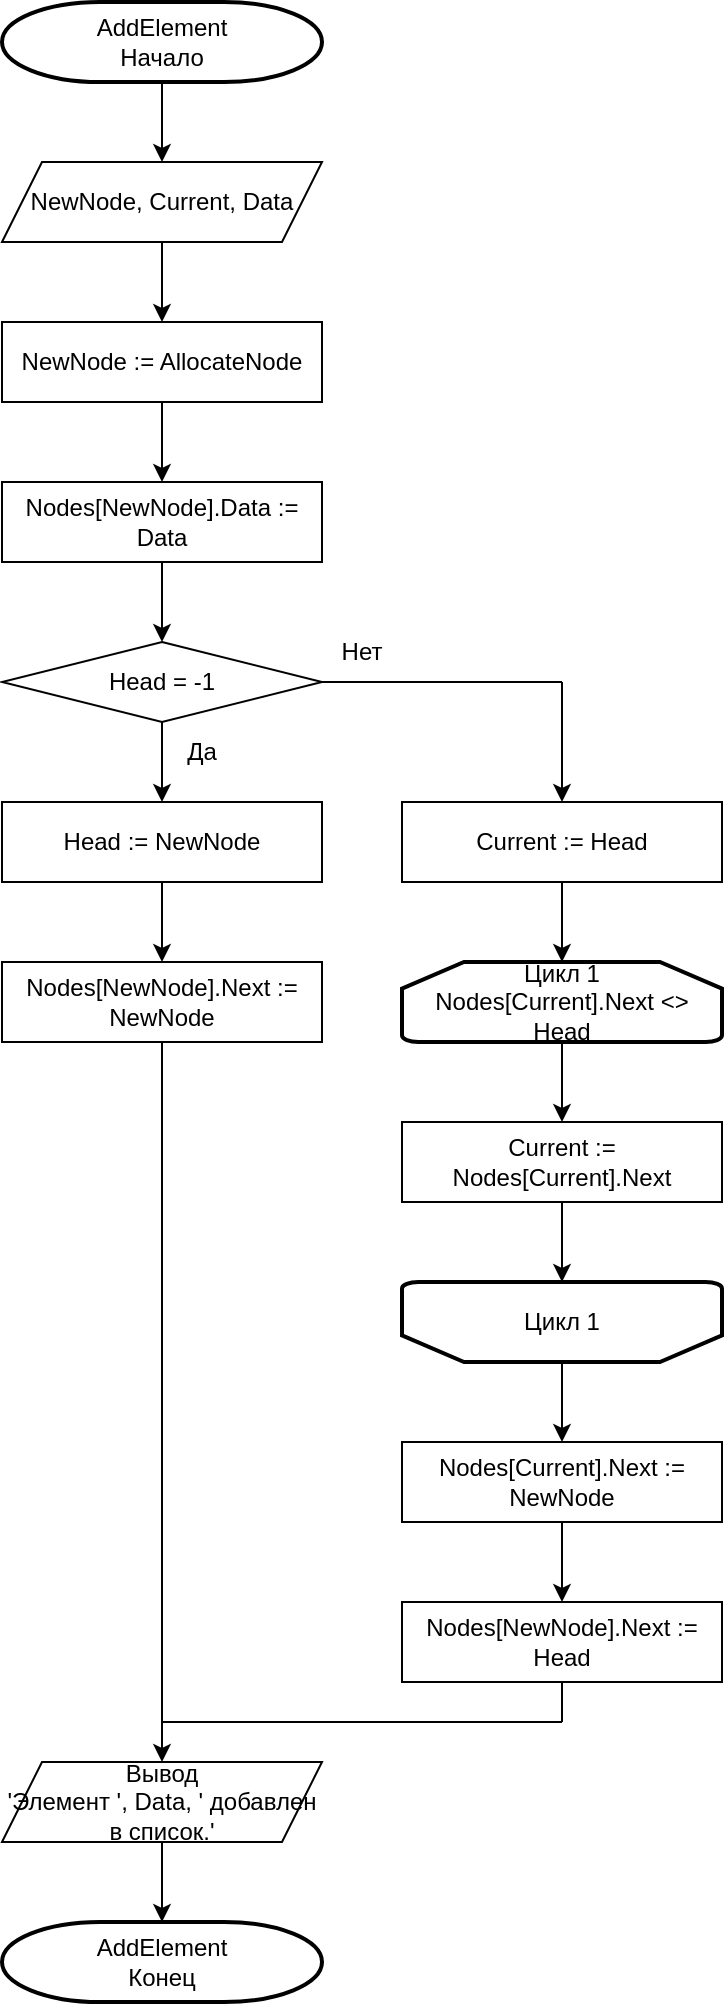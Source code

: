 <mxfile version="26.1.0">
  <diagram id="C5RBs43oDa-KdzZeNtuy" name="Page-1">
    <mxGraphModel dx="664" dy="893" grid="1" gridSize="10" guides="1" tooltips="1" connect="1" arrows="1" fold="1" page="1" pageScale="1" pageWidth="827" pageHeight="1169" math="0" shadow="0">
      <root>
        <mxCell id="WIyWlLk6GJQsqaUBKTNV-0" />
        <mxCell id="WIyWlLk6GJQsqaUBKTNV-1" parent="WIyWlLk6GJQsqaUBKTNV-0" />
        <mxCell id="hK3kiyrO_WpDA3cr3hv8-5" style="edgeStyle=orthogonalEdgeStyle;rounded=0;orthogonalLoop=1;jettySize=auto;html=1;" edge="1" parent="WIyWlLk6GJQsqaUBKTNV-1" source="hK3kiyrO_WpDA3cr3hv8-0" target="hK3kiyrO_WpDA3cr3hv8-4">
          <mxGeometry relative="1" as="geometry" />
        </mxCell>
        <mxCell id="hK3kiyrO_WpDA3cr3hv8-0" value="NewNode, Current, Data" style="shape=parallelogram;perimeter=parallelogramPerimeter;whiteSpace=wrap;html=1;fixedSize=1;" vertex="1" parent="WIyWlLk6GJQsqaUBKTNV-1">
          <mxGeometry x="160" y="160" width="160" height="40" as="geometry" />
        </mxCell>
        <mxCell id="hK3kiyrO_WpDA3cr3hv8-2" style="edgeStyle=orthogonalEdgeStyle;rounded=0;orthogonalLoop=1;jettySize=auto;html=1;entryX=0.5;entryY=0;entryDx=0;entryDy=0;" edge="1" parent="WIyWlLk6GJQsqaUBKTNV-1" source="hK3kiyrO_WpDA3cr3hv8-1" target="hK3kiyrO_WpDA3cr3hv8-0">
          <mxGeometry relative="1" as="geometry" />
        </mxCell>
        <mxCell id="hK3kiyrO_WpDA3cr3hv8-1" value="AddElement&lt;div&gt;Начало&lt;/div&gt;" style="strokeWidth=2;html=1;shape=mxgraph.flowchart.terminator;whiteSpace=wrap;" vertex="1" parent="WIyWlLk6GJQsqaUBKTNV-1">
          <mxGeometry x="160" y="80" width="160" height="40" as="geometry" />
        </mxCell>
        <mxCell id="hK3kiyrO_WpDA3cr3hv8-12" style="edgeStyle=orthogonalEdgeStyle;rounded=0;orthogonalLoop=1;jettySize=auto;html=1;entryX=0.5;entryY=0;entryDx=0;entryDy=0;" edge="1" parent="WIyWlLk6GJQsqaUBKTNV-1" source="hK3kiyrO_WpDA3cr3hv8-3" target="hK3kiyrO_WpDA3cr3hv8-7">
          <mxGeometry relative="1" as="geometry" />
        </mxCell>
        <mxCell id="hK3kiyrO_WpDA3cr3hv8-3" value="Nodes[NewNode].Data := Data" style="rounded=0;whiteSpace=wrap;html=1;" vertex="1" parent="WIyWlLk6GJQsqaUBKTNV-1">
          <mxGeometry x="160" y="320" width="160" height="40" as="geometry" />
        </mxCell>
        <mxCell id="hK3kiyrO_WpDA3cr3hv8-6" style="edgeStyle=orthogonalEdgeStyle;rounded=0;orthogonalLoop=1;jettySize=auto;html=1;entryX=0.5;entryY=0;entryDx=0;entryDy=0;" edge="1" parent="WIyWlLk6GJQsqaUBKTNV-1" source="hK3kiyrO_WpDA3cr3hv8-4" target="hK3kiyrO_WpDA3cr3hv8-3">
          <mxGeometry relative="1" as="geometry" />
        </mxCell>
        <mxCell id="hK3kiyrO_WpDA3cr3hv8-4" value="NewNode := AllocateNode" style="rounded=0;whiteSpace=wrap;html=1;" vertex="1" parent="WIyWlLk6GJQsqaUBKTNV-1">
          <mxGeometry x="160" y="240" width="160" height="40" as="geometry" />
        </mxCell>
        <mxCell id="hK3kiyrO_WpDA3cr3hv8-10" style="edgeStyle=orthogonalEdgeStyle;rounded=0;orthogonalLoop=1;jettySize=auto;html=1;entryX=0.5;entryY=0;entryDx=0;entryDy=0;" edge="1" parent="WIyWlLk6GJQsqaUBKTNV-1" source="hK3kiyrO_WpDA3cr3hv8-7" target="hK3kiyrO_WpDA3cr3hv8-9">
          <mxGeometry relative="1" as="geometry" />
        </mxCell>
        <mxCell id="hK3kiyrO_WpDA3cr3hv8-7" value="Head = -1" style="rhombus;whiteSpace=wrap;html=1;" vertex="1" parent="WIyWlLk6GJQsqaUBKTNV-1">
          <mxGeometry x="160" y="400" width="160" height="40" as="geometry" />
        </mxCell>
        <mxCell id="hK3kiyrO_WpDA3cr3hv8-27" style="edgeStyle=orthogonalEdgeStyle;rounded=0;orthogonalLoop=1;jettySize=auto;html=1;entryX=0.5;entryY=0;entryDx=0;entryDy=0;" edge="1" parent="WIyWlLk6GJQsqaUBKTNV-1" source="hK3kiyrO_WpDA3cr3hv8-8" target="hK3kiyrO_WpDA3cr3hv8-26">
          <mxGeometry relative="1" as="geometry" />
        </mxCell>
        <mxCell id="hK3kiyrO_WpDA3cr3hv8-8" value="Nodes[NewNode].Next := NewNode" style="rounded=0;whiteSpace=wrap;html=1;" vertex="1" parent="WIyWlLk6GJQsqaUBKTNV-1">
          <mxGeometry x="160" y="560" width="160" height="40" as="geometry" />
        </mxCell>
        <mxCell id="hK3kiyrO_WpDA3cr3hv8-11" style="edgeStyle=orthogonalEdgeStyle;rounded=0;orthogonalLoop=1;jettySize=auto;html=1;entryX=0.5;entryY=0;entryDx=0;entryDy=0;" edge="1" parent="WIyWlLk6GJQsqaUBKTNV-1" source="hK3kiyrO_WpDA3cr3hv8-9" target="hK3kiyrO_WpDA3cr3hv8-8">
          <mxGeometry relative="1" as="geometry" />
        </mxCell>
        <mxCell id="hK3kiyrO_WpDA3cr3hv8-9" value="Head := NewNode" style="rounded=0;whiteSpace=wrap;html=1;" vertex="1" parent="WIyWlLk6GJQsqaUBKTNV-1">
          <mxGeometry x="160" y="480" width="160" height="40" as="geometry" />
        </mxCell>
        <mxCell id="hK3kiyrO_WpDA3cr3hv8-13" value="Current := Head" style="rounded=0;whiteSpace=wrap;html=1;" vertex="1" parent="WIyWlLk6GJQsqaUBKTNV-1">
          <mxGeometry x="360" y="480" width="160" height="40" as="geometry" />
        </mxCell>
        <mxCell id="hK3kiyrO_WpDA3cr3hv8-20" style="edgeStyle=orthogonalEdgeStyle;rounded=0;orthogonalLoop=1;jettySize=auto;html=1;entryX=0.5;entryY=0;entryDx=0;entryDy=0;" edge="1" parent="WIyWlLk6GJQsqaUBKTNV-1" source="hK3kiyrO_WpDA3cr3hv8-14" target="hK3kiyrO_WpDA3cr3hv8-15">
          <mxGeometry relative="1" as="geometry" />
        </mxCell>
        <mxCell id="hK3kiyrO_WpDA3cr3hv8-14" value="Цикл 1&lt;div&gt;Nodes[Current].Next &amp;lt;&amp;gt; Head&lt;/div&gt;" style="strokeWidth=2;html=1;shape=mxgraph.flowchart.loop_limit;whiteSpace=wrap;" vertex="1" parent="WIyWlLk6GJQsqaUBKTNV-1">
          <mxGeometry x="360" y="560" width="160" height="40" as="geometry" />
        </mxCell>
        <mxCell id="hK3kiyrO_WpDA3cr3hv8-15" value="Current := Nodes[Current].Next" style="rounded=0;whiteSpace=wrap;html=1;" vertex="1" parent="WIyWlLk6GJQsqaUBKTNV-1">
          <mxGeometry x="360" y="640" width="160" height="40" as="geometry" />
        </mxCell>
        <mxCell id="hK3kiyrO_WpDA3cr3hv8-24" style="edgeStyle=orthogonalEdgeStyle;rounded=0;orthogonalLoop=1;jettySize=auto;html=1;entryX=0.5;entryY=0;entryDx=0;entryDy=0;" edge="1" parent="WIyWlLk6GJQsqaUBKTNV-1" source="hK3kiyrO_WpDA3cr3hv8-16" target="hK3kiyrO_WpDA3cr3hv8-22">
          <mxGeometry relative="1" as="geometry" />
        </mxCell>
        <mxCell id="hK3kiyrO_WpDA3cr3hv8-16" value="Цикл 1" style="strokeWidth=2;html=1;shape=mxgraph.flowchart.loop_limit;whiteSpace=wrap;direction=west;" vertex="1" parent="WIyWlLk6GJQsqaUBKTNV-1">
          <mxGeometry x="360" y="720" width="160" height="40" as="geometry" />
        </mxCell>
        <mxCell id="hK3kiyrO_WpDA3cr3hv8-17" value="" style="endArrow=none;html=1;rounded=0;exitX=1;exitY=0.5;exitDx=0;exitDy=0;" edge="1" parent="WIyWlLk6GJQsqaUBKTNV-1" source="hK3kiyrO_WpDA3cr3hv8-7">
          <mxGeometry width="50" height="50" relative="1" as="geometry">
            <mxPoint x="450" y="400" as="sourcePoint" />
            <mxPoint x="440" y="420" as="targetPoint" />
          </mxGeometry>
        </mxCell>
        <mxCell id="hK3kiyrO_WpDA3cr3hv8-18" value="" style="endArrow=classic;html=1;rounded=0;entryX=0.5;entryY=0;entryDx=0;entryDy=0;" edge="1" parent="WIyWlLk6GJQsqaUBKTNV-1" target="hK3kiyrO_WpDA3cr3hv8-13">
          <mxGeometry width="50" height="50" relative="1" as="geometry">
            <mxPoint x="440" y="420" as="sourcePoint" />
            <mxPoint x="500" y="350" as="targetPoint" />
          </mxGeometry>
        </mxCell>
        <mxCell id="hK3kiyrO_WpDA3cr3hv8-19" style="edgeStyle=orthogonalEdgeStyle;rounded=0;orthogonalLoop=1;jettySize=auto;html=1;entryX=0.5;entryY=0;entryDx=0;entryDy=0;entryPerimeter=0;" edge="1" parent="WIyWlLk6GJQsqaUBKTNV-1" source="hK3kiyrO_WpDA3cr3hv8-13" target="hK3kiyrO_WpDA3cr3hv8-14">
          <mxGeometry relative="1" as="geometry" />
        </mxCell>
        <mxCell id="hK3kiyrO_WpDA3cr3hv8-21" style="edgeStyle=orthogonalEdgeStyle;rounded=0;orthogonalLoop=1;jettySize=auto;html=1;entryX=0.5;entryY=1;entryDx=0;entryDy=0;entryPerimeter=0;" edge="1" parent="WIyWlLk6GJQsqaUBKTNV-1" source="hK3kiyrO_WpDA3cr3hv8-15" target="hK3kiyrO_WpDA3cr3hv8-16">
          <mxGeometry relative="1" as="geometry" />
        </mxCell>
        <mxCell id="hK3kiyrO_WpDA3cr3hv8-25" style="edgeStyle=orthogonalEdgeStyle;rounded=0;orthogonalLoop=1;jettySize=auto;html=1;entryX=0.5;entryY=0;entryDx=0;entryDy=0;" edge="1" parent="WIyWlLk6GJQsqaUBKTNV-1" source="hK3kiyrO_WpDA3cr3hv8-22" target="hK3kiyrO_WpDA3cr3hv8-23">
          <mxGeometry relative="1" as="geometry" />
        </mxCell>
        <mxCell id="hK3kiyrO_WpDA3cr3hv8-22" value="Nodes[Current].Next := NewNode" style="rounded=0;whiteSpace=wrap;html=1;" vertex="1" parent="WIyWlLk6GJQsqaUBKTNV-1">
          <mxGeometry x="360" y="800" width="160" height="40" as="geometry" />
        </mxCell>
        <mxCell id="hK3kiyrO_WpDA3cr3hv8-23" value="Nodes[NewNode].Next := Head" style="rounded=0;whiteSpace=wrap;html=1;" vertex="1" parent="WIyWlLk6GJQsqaUBKTNV-1">
          <mxGeometry x="360" y="880" width="160" height="40" as="geometry" />
        </mxCell>
        <mxCell id="hK3kiyrO_WpDA3cr3hv8-26" value="Вывод&lt;div&gt;&#39;Элемент &#39;, Data, &#39; добавлен в список.&#39;&lt;/div&gt;" style="shape=parallelogram;perimeter=parallelogramPerimeter;whiteSpace=wrap;html=1;fixedSize=1;" vertex="1" parent="WIyWlLk6GJQsqaUBKTNV-1">
          <mxGeometry x="160" y="960" width="160" height="40" as="geometry" />
        </mxCell>
        <mxCell id="hK3kiyrO_WpDA3cr3hv8-28" value="" style="endArrow=none;html=1;rounded=0;entryX=0.5;entryY=1;entryDx=0;entryDy=0;" edge="1" parent="WIyWlLk6GJQsqaUBKTNV-1" target="hK3kiyrO_WpDA3cr3hv8-23">
          <mxGeometry width="50" height="50" relative="1" as="geometry">
            <mxPoint x="440" y="940" as="sourcePoint" />
            <mxPoint x="500" y="750" as="targetPoint" />
          </mxGeometry>
        </mxCell>
        <mxCell id="hK3kiyrO_WpDA3cr3hv8-29" value="" style="endArrow=none;html=1;rounded=0;" edge="1" parent="WIyWlLk6GJQsqaUBKTNV-1">
          <mxGeometry width="50" height="50" relative="1" as="geometry">
            <mxPoint x="240" y="940" as="sourcePoint" />
            <mxPoint x="440" y="940" as="targetPoint" />
          </mxGeometry>
        </mxCell>
        <mxCell id="hK3kiyrO_WpDA3cr3hv8-30" value="AddElement&lt;div&gt;Конец&lt;/div&gt;" style="strokeWidth=2;html=1;shape=mxgraph.flowchart.terminator;whiteSpace=wrap;" vertex="1" parent="WIyWlLk6GJQsqaUBKTNV-1">
          <mxGeometry x="160" y="1040" width="160" height="40" as="geometry" />
        </mxCell>
        <mxCell id="hK3kiyrO_WpDA3cr3hv8-31" style="edgeStyle=orthogonalEdgeStyle;rounded=0;orthogonalLoop=1;jettySize=auto;html=1;entryX=0.5;entryY=0;entryDx=0;entryDy=0;entryPerimeter=0;" edge="1" parent="WIyWlLk6GJQsqaUBKTNV-1" source="hK3kiyrO_WpDA3cr3hv8-26" target="hK3kiyrO_WpDA3cr3hv8-30">
          <mxGeometry relative="1" as="geometry" />
        </mxCell>
        <mxCell id="hK3kiyrO_WpDA3cr3hv8-32" value="Да" style="text;html=1;align=center;verticalAlign=middle;whiteSpace=wrap;rounded=0;" vertex="1" parent="WIyWlLk6GJQsqaUBKTNV-1">
          <mxGeometry x="230" y="440" width="60" height="30" as="geometry" />
        </mxCell>
        <mxCell id="hK3kiyrO_WpDA3cr3hv8-33" value="Нет" style="text;html=1;align=center;verticalAlign=middle;whiteSpace=wrap;rounded=0;" vertex="1" parent="WIyWlLk6GJQsqaUBKTNV-1">
          <mxGeometry x="310" y="390" width="60" height="30" as="geometry" />
        </mxCell>
      </root>
    </mxGraphModel>
  </diagram>
</mxfile>
